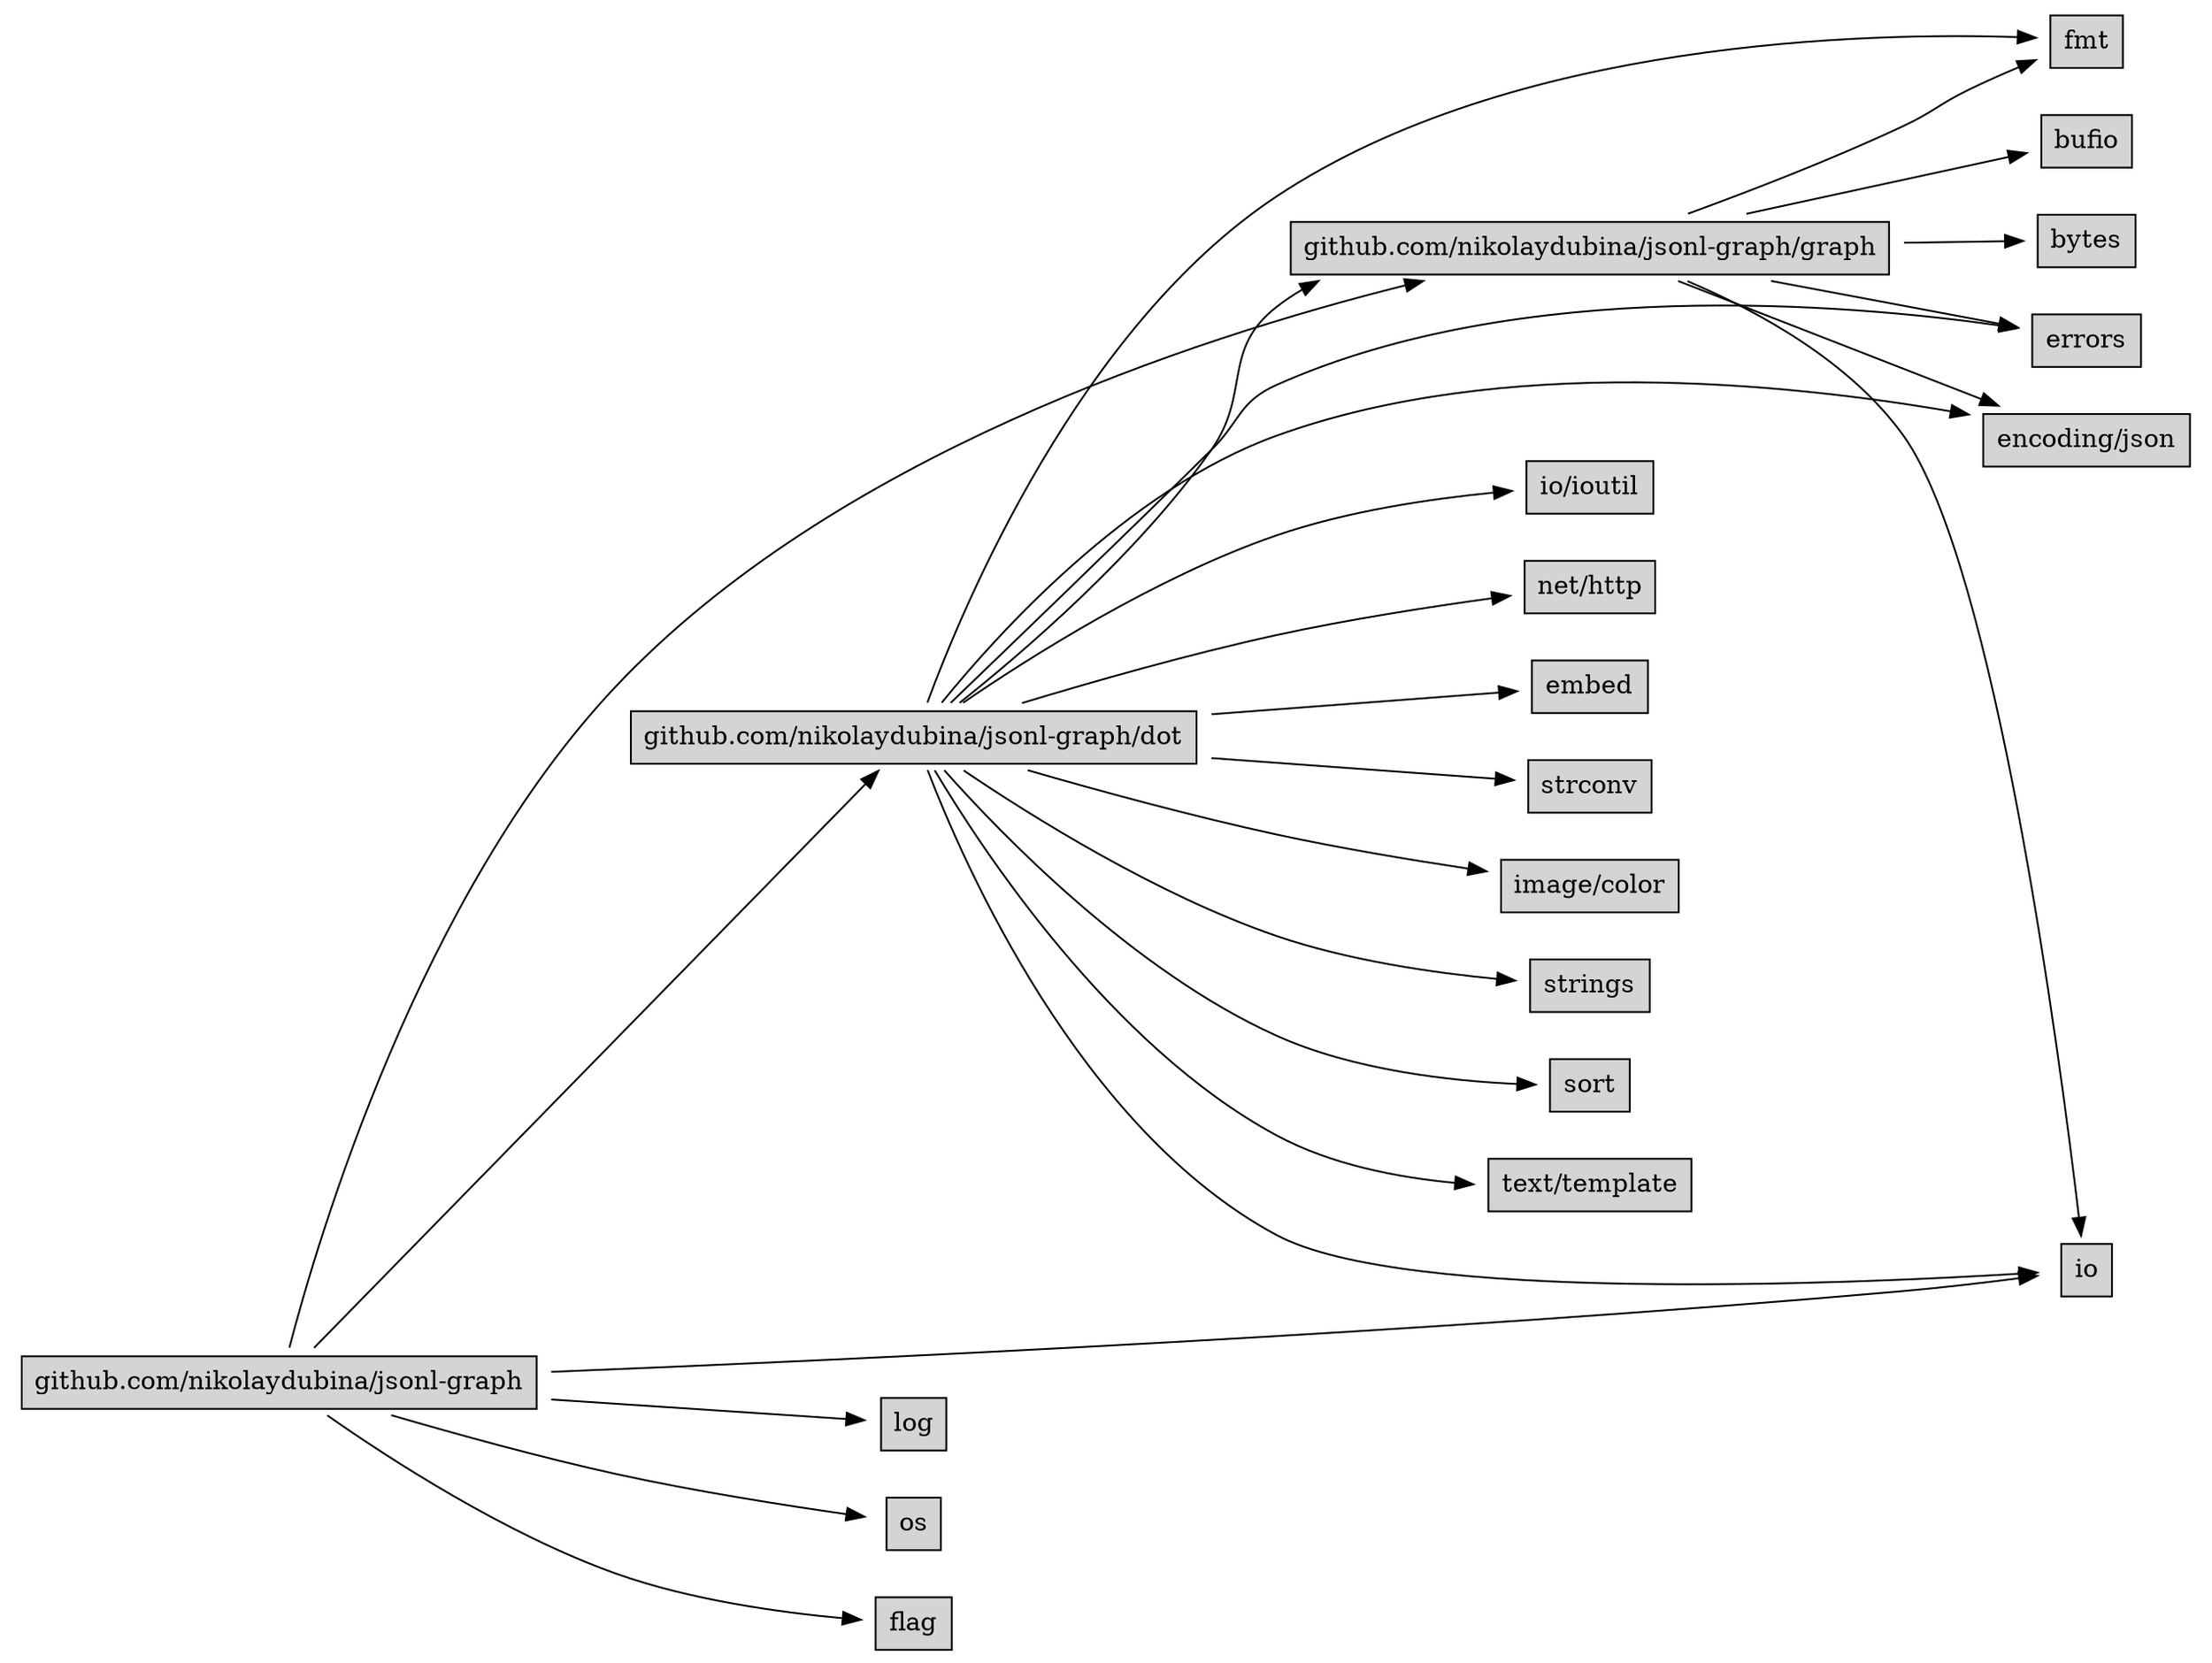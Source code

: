 digraph G {
rankdir=LR
"bufio"
[
shape=none
label=<<table border="0" cellspacing="0" CELLPADDING="6">

				<tr>
					<td port="port0" border="1" colspan="2" ALIGN="CENTER" bgcolor="#c8c8c8c8">bufio</td>
				</tr>

</table>>
]

"bytes"
[
shape=none
label=<<table border="0" cellspacing="0" CELLPADDING="6">

				<tr>
					<td port="port0" border="1" colspan="2" ALIGN="CENTER" bgcolor="#c8c8c8c8">bytes</td>
				</tr>

</table>>
]

"errors"
[
shape=none
label=<<table border="0" cellspacing="0" CELLPADDING="6">

				<tr>
					<td port="port0" border="1" colspan="2" ALIGN="CENTER" bgcolor="#c8c8c8c8">errors</td>
				</tr>

</table>>
]

"image/color"
[
shape=none
label=<<table border="0" cellspacing="0" CELLPADDING="6">

				<tr>
					<td port="port0" border="1" colspan="2" ALIGN="CENTER" bgcolor="#c8c8c8c8">image/color</td>
				</tr>

</table>>
]

"strings"
[
shape=none
label=<<table border="0" cellspacing="0" CELLPADDING="6">

				<tr>
					<td port="port0" border="1" colspan="2" ALIGN="CENTER" bgcolor="#c8c8c8c8">strings</td>
				</tr>

</table>>
]

"sort"
[
shape=none
label=<<table border="0" cellspacing="0" CELLPADDING="6">

				<tr>
					<td port="port0" border="1" colspan="2" ALIGN="CENTER" bgcolor="#c8c8c8c8">sort</td>
				</tr>

</table>>
]

"text/template"
[
shape=none
label=<<table border="0" cellspacing="0" CELLPADDING="6">

				<tr>
					<td port="port0" border="1" colspan="2" ALIGN="CENTER" bgcolor="#c8c8c8c8">text/template</td>
				</tr>

</table>>
]

"github.com/nikolaydubina/jsonl-graph/graph"
[
shape=none
label=<<table border="0" cellspacing="0" CELLPADDING="6">

				<tr>
					<td port="port0" border="1" colspan="2" ALIGN="CENTER" bgcolor="#c8c8c8c8">github.com/nikolaydubina/jsonl-graph/graph</td>
				</tr>

</table>>
]

"encoding/json"
[
shape=none
label=<<table border="0" cellspacing="0" CELLPADDING="6">

				<tr>
					<td port="port0" border="1" colspan="2" ALIGN="CENTER" bgcolor="#c8c8c8c8">encoding/json</td>
				</tr>

</table>>
]

"fmt"
[
shape=none
label=<<table border="0" cellspacing="0" CELLPADDING="6">

				<tr>
					<td port="port0" border="1" colspan="2" ALIGN="CENTER" bgcolor="#c8c8c8c8">fmt</td>
				</tr>

</table>>
]

"io"
[
shape=none
label=<<table border="0" cellspacing="0" CELLPADDING="6">

				<tr>
					<td port="port0" border="1" colspan="2" ALIGN="CENTER" bgcolor="#c8c8c8c8">io</td>
				</tr>

</table>>
]

"io/ioutil"
[
shape=none
label=<<table border="0" cellspacing="0" CELLPADDING="6">

				<tr>
					<td port="port0" border="1" colspan="2" ALIGN="CENTER" bgcolor="#c8c8c8c8">io/ioutil</td>
				</tr>

</table>>
]

"net/http"
[
shape=none
label=<<table border="0" cellspacing="0" CELLPADDING="6">

				<tr>
					<td port="port0" border="1" colspan="2" ALIGN="CENTER" bgcolor="#c8c8c8c8">net/http</td>
				</tr>

</table>>
]

"log"
[
shape=none
label=<<table border="0" cellspacing="0" CELLPADDING="6">

				<tr>
					<td port="port0" border="1" colspan="2" ALIGN="CENTER" bgcolor="#c8c8c8c8">log</td>
				</tr>

</table>>
]

"os"
[
shape=none
label=<<table border="0" cellspacing="0" CELLPADDING="6">

				<tr>
					<td port="port0" border="1" colspan="2" ALIGN="CENTER" bgcolor="#c8c8c8c8">os</td>
				</tr>

</table>>
]

"embed"
[
shape=none
label=<<table border="0" cellspacing="0" CELLPADDING="6">

				<tr>
					<td port="port0" border="1" colspan="2" ALIGN="CENTER" bgcolor="#c8c8c8c8">embed</td>
				</tr>

</table>>
]

"github.com/nikolaydubina/jsonl-graph"
[
shape=none
label=<<table border="0" cellspacing="0" CELLPADDING="6">

				<tr>
					<td port="port0" border="1" colspan="2" ALIGN="CENTER" bgcolor="#c8c8c8c8">github.com/nikolaydubina/jsonl-graph</td>
				</tr>

</table>>
]

"github.com/nikolaydubina/jsonl-graph/dot"
[
shape=none
label=<<table border="0" cellspacing="0" CELLPADDING="6">

				<tr>
					<td port="port0" border="1" colspan="2" ALIGN="CENTER" bgcolor="#c8c8c8c8">github.com/nikolaydubina/jsonl-graph/dot</td>
				</tr>

</table>>
]

"strconv"
[
shape=none
label=<<table border="0" cellspacing="0" CELLPADDING="6">

				<tr>
					<td port="port0" border="1" colspan="2" ALIGN="CENTER" bgcolor="#c8c8c8c8">strconv</td>
				</tr>

</table>>
]

"flag"
[
shape=none
label=<<table border="0" cellspacing="0" CELLPADDING="6">

				<tr>
					<td port="port0" border="1" colspan="2" ALIGN="CENTER" bgcolor="#c8c8c8c8">flag</td>
				</tr>

</table>>
]

"github.com/nikolaydubina/jsonl-graph/graph" -> "bufio"
"github.com/nikolaydubina/jsonl-graph/dot" -> "encoding/json"
"github.com/nikolaydubina/jsonl-graph/dot" -> "io/ioutil"
"github.com/nikolaydubina/jsonl-graph" -> "flag"
"github.com/nikolaydubina/jsonl-graph" -> "github.com/nikolaydubina/jsonl-graph/graph"
"github.com/nikolaydubina/jsonl-graph" -> "io"
"github.com/nikolaydubina/jsonl-graph/graph" -> "errors"
"github.com/nikolaydubina/jsonl-graph/graph" -> "io"
"github.com/nikolaydubina/jsonl-graph/dot" -> "errors"
"github.com/nikolaydubina/jsonl-graph/dot" -> "github.com/nikolaydubina/jsonl-graph/graph"
"github.com/nikolaydubina/jsonl-graph/dot" -> "image/color"
"github.com/nikolaydubina/jsonl-graph/dot" -> "sort"
"github.com/nikolaydubina/jsonl-graph" -> "github.com/nikolaydubina/jsonl-graph/dot"
"github.com/nikolaydubina/jsonl-graph" -> "log"
"github.com/nikolaydubina/jsonl-graph/graph" -> "encoding/json"
"github.com/nikolaydubina/jsonl-graph/graph" -> "fmt"
"github.com/nikolaydubina/jsonl-graph/dot" -> "fmt"
"github.com/nikolaydubina/jsonl-graph/dot" -> "io"
"github.com/nikolaydubina/jsonl-graph/dot" -> "net/http"
"github.com/nikolaydubina/jsonl-graph/dot" -> "strconv"
"github.com/nikolaydubina/jsonl-graph" -> "os"
"github.com/nikolaydubina/jsonl-graph/graph" -> "bytes"
"github.com/nikolaydubina/jsonl-graph/dot" -> "embed"
"github.com/nikolaydubina/jsonl-graph/dot" -> "strings"
"github.com/nikolaydubina/jsonl-graph/dot" -> "text/template"
}
